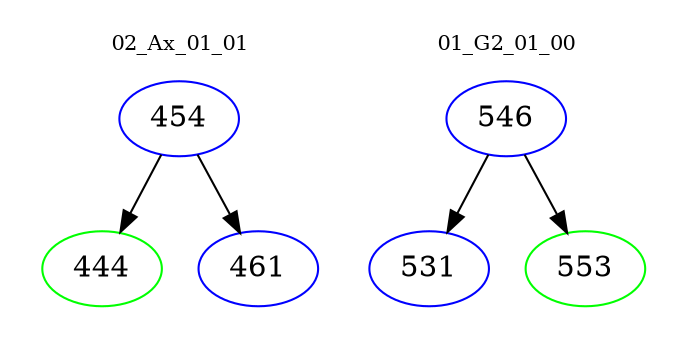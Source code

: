 digraph{
subgraph cluster_0 {
color = white
label = "02_Ax_01_01";
fontsize=10;
T0_454 [label="454", color="blue"]
T0_454 -> T0_444 [color="black"]
T0_444 [label="444", color="green"]
T0_454 -> T0_461 [color="black"]
T0_461 [label="461", color="blue"]
}
subgraph cluster_1 {
color = white
label = "01_G2_01_00";
fontsize=10;
T1_546 [label="546", color="blue"]
T1_546 -> T1_531 [color="black"]
T1_531 [label="531", color="blue"]
T1_546 -> T1_553 [color="black"]
T1_553 [label="553", color="green"]
}
}
